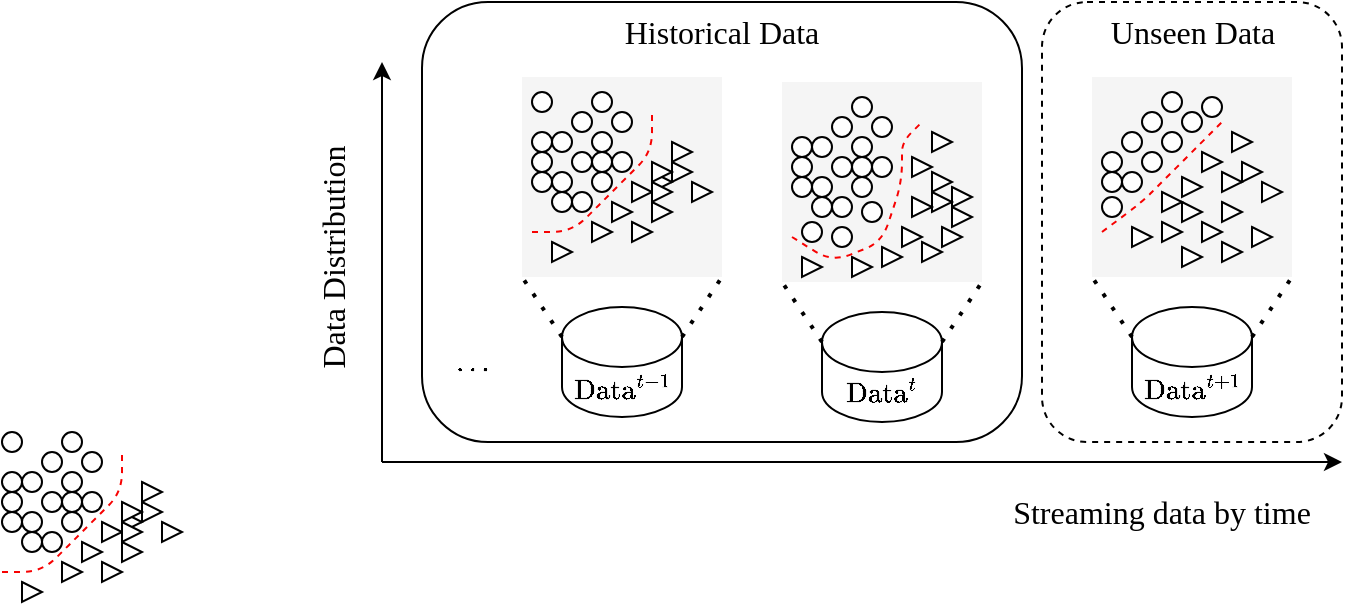 <mxfile version="24.2.1" type="github">
  <diagram name="第 1 页" id="Aiz--UUZdUcnCT9IVKQQ">
    <mxGraphModel dx="1363" dy="784" grid="1" gridSize="10" guides="1" tooltips="1" connect="1" arrows="1" fold="1" page="1" pageScale="1" pageWidth="827" pageHeight="1169" math="1" shadow="0">
      <root>
        <mxCell id="0" />
        <mxCell id="1" parent="0" />
        <mxCell id="erwJ2P51N1y5GZqrnZyB-3" value="" style="rounded=1;whiteSpace=wrap;html=1;" vertex="1" parent="1">
          <mxGeometry x="260" y="370" width="300" height="220" as="geometry" />
        </mxCell>
        <mxCell id="erwJ2P51N1y5GZqrnZyB-72" value="" style="rounded=0;whiteSpace=wrap;html=1;fillColor=#f5f5f5;fontColor=#333333;strokeColor=none;" vertex="1" parent="1">
          <mxGeometry x="310" y="407.5" width="100" height="100" as="geometry" />
        </mxCell>
        <mxCell id="erwJ2P51N1y5GZqrnZyB-1" value="" style="endArrow=classic;html=1;rounded=0;" edge="1" parent="1">
          <mxGeometry width="50" height="50" relative="1" as="geometry">
            <mxPoint x="240" y="600" as="sourcePoint" />
            <mxPoint x="240" y="400" as="targetPoint" />
          </mxGeometry>
        </mxCell>
        <mxCell id="erwJ2P51N1y5GZqrnZyB-2" value="" style="endArrow=classic;html=1;rounded=0;" edge="1" parent="1">
          <mxGeometry width="50" height="50" relative="1" as="geometry">
            <mxPoint x="240" y="600" as="sourcePoint" />
            <mxPoint x="720" y="600" as="targetPoint" />
          </mxGeometry>
        </mxCell>
        <mxCell id="erwJ2P51N1y5GZqrnZyB-4" value="" style="ellipse;whiteSpace=wrap;html=1;aspect=fixed;" vertex="1" parent="1">
          <mxGeometry x="60" y="605" width="10" height="10" as="geometry" />
        </mxCell>
        <mxCell id="erwJ2P51N1y5GZqrnZyB-5" value="" style="ellipse;whiteSpace=wrap;html=1;aspect=fixed;" vertex="1" parent="1">
          <mxGeometry x="80" y="615" width="10" height="10" as="geometry" />
        </mxCell>
        <mxCell id="erwJ2P51N1y5GZqrnZyB-6" value="" style="ellipse;whiteSpace=wrap;html=1;aspect=fixed;" vertex="1" parent="1">
          <mxGeometry x="60" y="625" width="10" height="10" as="geometry" />
        </mxCell>
        <mxCell id="erwJ2P51N1y5GZqrnZyB-7" value="" style="ellipse;whiteSpace=wrap;html=1;aspect=fixed;" vertex="1" parent="1">
          <mxGeometry x="70" y="595" width="10" height="10" as="geometry" />
        </mxCell>
        <mxCell id="erwJ2P51N1y5GZqrnZyB-8" value="" style="ellipse;whiteSpace=wrap;html=1;aspect=fixed;" vertex="1" parent="1">
          <mxGeometry x="80" y="605" width="10" height="10" as="geometry" />
        </mxCell>
        <mxCell id="erwJ2P51N1y5GZqrnZyB-9" value="" style="ellipse;whiteSpace=wrap;html=1;aspect=fixed;" vertex="1" parent="1">
          <mxGeometry x="90" y="615" width="10" height="10" as="geometry" />
        </mxCell>
        <mxCell id="erwJ2P51N1y5GZqrnZyB-10" value="" style="ellipse;whiteSpace=wrap;html=1;aspect=fixed;" vertex="1" parent="1">
          <mxGeometry x="70" y="615" width="10" height="10" as="geometry" />
        </mxCell>
        <mxCell id="erwJ2P51N1y5GZqrnZyB-11" value="" style="ellipse;whiteSpace=wrap;html=1;aspect=fixed;" vertex="1" parent="1">
          <mxGeometry x="50" y="615" width="10" height="10" as="geometry" />
        </mxCell>
        <mxCell id="erwJ2P51N1y5GZqrnZyB-12" value="" style="ellipse;whiteSpace=wrap;html=1;aspect=fixed;" vertex="1" parent="1">
          <mxGeometry x="80" y="585" width="10" height="10" as="geometry" />
        </mxCell>
        <mxCell id="erwJ2P51N1y5GZqrnZyB-13" value="" style="ellipse;whiteSpace=wrap;html=1;aspect=fixed;" vertex="1" parent="1">
          <mxGeometry x="50" y="585" width="10" height="10" as="geometry" />
        </mxCell>
        <mxCell id="erwJ2P51N1y5GZqrnZyB-14" value="" style="ellipse;whiteSpace=wrap;html=1;aspect=fixed;" vertex="1" parent="1">
          <mxGeometry x="50" y="605" width="10" height="10" as="geometry" />
        </mxCell>
        <mxCell id="erwJ2P51N1y5GZqrnZyB-16" value="" style="ellipse;whiteSpace=wrap;html=1;aspect=fixed;" vertex="1" parent="1">
          <mxGeometry x="70" y="635" width="10" height="10" as="geometry" />
        </mxCell>
        <mxCell id="erwJ2P51N1y5GZqrnZyB-17" value="" style="ellipse;whiteSpace=wrap;html=1;aspect=fixed;" vertex="1" parent="1">
          <mxGeometry x="80" y="625" width="10" height="10" as="geometry" />
        </mxCell>
        <mxCell id="erwJ2P51N1y5GZqrnZyB-18" value="" style="ellipse;whiteSpace=wrap;html=1;aspect=fixed;" vertex="1" parent="1">
          <mxGeometry x="50" y="625" width="10" height="10" as="geometry" />
        </mxCell>
        <mxCell id="erwJ2P51N1y5GZqrnZyB-19" value="" style="ellipse;whiteSpace=wrap;html=1;aspect=fixed;" vertex="1" parent="1">
          <mxGeometry x="90" y="595" width="10" height="10" as="geometry" />
        </mxCell>
        <mxCell id="erwJ2P51N1y5GZqrnZyB-20" value="" style="ellipse;whiteSpace=wrap;html=1;aspect=fixed;" vertex="1" parent="1">
          <mxGeometry x="60" y="635" width="10" height="10" as="geometry" />
        </mxCell>
        <mxCell id="erwJ2P51N1y5GZqrnZyB-21" value="" style="endArrow=none;dashed=1;html=1;rounded=1;strokeColor=#f70202;curved=0;" edge="1" parent="1">
          <mxGeometry width="50" height="50" relative="1" as="geometry">
            <mxPoint x="50" y="655" as="sourcePoint" />
            <mxPoint x="110" y="595" as="targetPoint" />
            <Array as="points">
              <mxPoint x="70" y="655" />
              <mxPoint x="90" y="635" />
              <mxPoint x="110" y="615" />
            </Array>
          </mxGeometry>
        </mxCell>
        <mxCell id="erwJ2P51N1y5GZqrnZyB-23" value="" style="triangle;whiteSpace=wrap;html=1;" vertex="1" parent="1">
          <mxGeometry x="120" y="610" width="10" height="10" as="geometry" />
        </mxCell>
        <mxCell id="erwJ2P51N1y5GZqrnZyB-24" value="" style="triangle;whiteSpace=wrap;html=1;" vertex="1" parent="1">
          <mxGeometry x="120" y="620" width="10" height="10" as="geometry" />
        </mxCell>
        <mxCell id="erwJ2P51N1y5GZqrnZyB-25" value="" style="triangle;whiteSpace=wrap;html=1;" vertex="1" parent="1">
          <mxGeometry x="130" y="630" width="10" height="10" as="geometry" />
        </mxCell>
        <mxCell id="erwJ2P51N1y5GZqrnZyB-28" value="" style="triangle;whiteSpace=wrap;html=1;" vertex="1" parent="1">
          <mxGeometry x="110" y="625" width="10" height="10" as="geometry" />
        </mxCell>
        <mxCell id="erwJ2P51N1y5GZqrnZyB-33" value="" style="triangle;whiteSpace=wrap;html=1;" vertex="1" parent="1">
          <mxGeometry x="100" y="630" width="10" height="10" as="geometry" />
        </mxCell>
        <mxCell id="erwJ2P51N1y5GZqrnZyB-34" value="" style="triangle;whiteSpace=wrap;html=1;" vertex="1" parent="1">
          <mxGeometry x="110" y="630" width="10" height="10" as="geometry" />
        </mxCell>
        <mxCell id="erwJ2P51N1y5GZqrnZyB-35" value="" style="triangle;whiteSpace=wrap;html=1;" vertex="1" parent="1">
          <mxGeometry x="90" y="640" width="10" height="10" as="geometry" />
        </mxCell>
        <mxCell id="erwJ2P51N1y5GZqrnZyB-36" value="" style="triangle;whiteSpace=wrap;html=1;" vertex="1" parent="1">
          <mxGeometry x="110" y="640" width="10" height="10" as="geometry" />
        </mxCell>
        <mxCell id="erwJ2P51N1y5GZqrnZyB-37" value="" style="triangle;whiteSpace=wrap;html=1;" vertex="1" parent="1">
          <mxGeometry x="80" y="650" width="10" height="10" as="geometry" />
        </mxCell>
        <mxCell id="erwJ2P51N1y5GZqrnZyB-40" value="" style="triangle;whiteSpace=wrap;html=1;" vertex="1" parent="1">
          <mxGeometry x="100" y="650" width="10" height="10" as="geometry" />
        </mxCell>
        <mxCell id="erwJ2P51N1y5GZqrnZyB-41" value="" style="triangle;whiteSpace=wrap;html=1;" vertex="1" parent="1">
          <mxGeometry x="110" y="620" width="10" height="10" as="geometry" />
        </mxCell>
        <mxCell id="erwJ2P51N1y5GZqrnZyB-42" value="" style="triangle;whiteSpace=wrap;html=1;" vertex="1" parent="1">
          <mxGeometry x="60" y="660" width="10" height="10" as="geometry" />
        </mxCell>
        <mxCell id="erwJ2P51N1y5GZqrnZyB-43" value="" style="ellipse;whiteSpace=wrap;html=1;aspect=fixed;" vertex="1" parent="1">
          <mxGeometry x="325" y="435" width="10" height="10" as="geometry" />
        </mxCell>
        <mxCell id="erwJ2P51N1y5GZqrnZyB-44" value="" style="ellipse;whiteSpace=wrap;html=1;aspect=fixed;" vertex="1" parent="1">
          <mxGeometry x="345" y="445" width="10" height="10" as="geometry" />
        </mxCell>
        <mxCell id="erwJ2P51N1y5GZqrnZyB-45" value="" style="ellipse;whiteSpace=wrap;html=1;aspect=fixed;" vertex="1" parent="1">
          <mxGeometry x="325" y="455" width="10" height="10" as="geometry" />
        </mxCell>
        <mxCell id="erwJ2P51N1y5GZqrnZyB-46" value="" style="ellipse;whiteSpace=wrap;html=1;aspect=fixed;" vertex="1" parent="1">
          <mxGeometry x="335" y="425" width="10" height="10" as="geometry" />
        </mxCell>
        <mxCell id="erwJ2P51N1y5GZqrnZyB-47" value="" style="ellipse;whiteSpace=wrap;html=1;aspect=fixed;" vertex="1" parent="1">
          <mxGeometry x="345" y="435" width="10" height="10" as="geometry" />
        </mxCell>
        <mxCell id="erwJ2P51N1y5GZqrnZyB-48" value="" style="ellipse;whiteSpace=wrap;html=1;aspect=fixed;" vertex="1" parent="1">
          <mxGeometry x="355" y="445" width="10" height="10" as="geometry" />
        </mxCell>
        <mxCell id="erwJ2P51N1y5GZqrnZyB-49" value="" style="ellipse;whiteSpace=wrap;html=1;aspect=fixed;" vertex="1" parent="1">
          <mxGeometry x="335" y="445" width="10" height="10" as="geometry" />
        </mxCell>
        <mxCell id="erwJ2P51N1y5GZqrnZyB-50" value="" style="ellipse;whiteSpace=wrap;html=1;aspect=fixed;" vertex="1" parent="1">
          <mxGeometry x="315" y="445" width="10" height="10" as="geometry" />
        </mxCell>
        <mxCell id="erwJ2P51N1y5GZqrnZyB-51" value="" style="ellipse;whiteSpace=wrap;html=1;aspect=fixed;" vertex="1" parent="1">
          <mxGeometry x="345" y="415" width="10" height="10" as="geometry" />
        </mxCell>
        <mxCell id="erwJ2P51N1y5GZqrnZyB-52" value="" style="ellipse;whiteSpace=wrap;html=1;aspect=fixed;" vertex="1" parent="1">
          <mxGeometry x="315" y="415" width="10" height="10" as="geometry" />
        </mxCell>
        <mxCell id="erwJ2P51N1y5GZqrnZyB-53" value="" style="ellipse;whiteSpace=wrap;html=1;aspect=fixed;" vertex="1" parent="1">
          <mxGeometry x="315" y="435" width="10" height="10" as="geometry" />
        </mxCell>
        <mxCell id="erwJ2P51N1y5GZqrnZyB-54" value="" style="ellipse;whiteSpace=wrap;html=1;aspect=fixed;" vertex="1" parent="1">
          <mxGeometry x="335" y="465" width="10" height="10" as="geometry" />
        </mxCell>
        <mxCell id="erwJ2P51N1y5GZqrnZyB-55" value="" style="ellipse;whiteSpace=wrap;html=1;aspect=fixed;" vertex="1" parent="1">
          <mxGeometry x="345" y="455" width="10" height="10" as="geometry" />
        </mxCell>
        <mxCell id="erwJ2P51N1y5GZqrnZyB-56" value="" style="ellipse;whiteSpace=wrap;html=1;aspect=fixed;" vertex="1" parent="1">
          <mxGeometry x="315" y="455" width="10" height="10" as="geometry" />
        </mxCell>
        <mxCell id="erwJ2P51N1y5GZqrnZyB-57" value="" style="ellipse;whiteSpace=wrap;html=1;aspect=fixed;" vertex="1" parent="1">
          <mxGeometry x="355" y="425" width="10" height="10" as="geometry" />
        </mxCell>
        <mxCell id="erwJ2P51N1y5GZqrnZyB-58" value="" style="ellipse;whiteSpace=wrap;html=1;aspect=fixed;" vertex="1" parent="1">
          <mxGeometry x="325" y="465" width="10" height="10" as="geometry" />
        </mxCell>
        <mxCell id="erwJ2P51N1y5GZqrnZyB-59" value="" style="endArrow=none;dashed=1;html=1;rounded=1;strokeColor=#f70202;curved=0;" edge="1" parent="1">
          <mxGeometry width="50" height="50" relative="1" as="geometry">
            <mxPoint x="315" y="485" as="sourcePoint" />
            <mxPoint x="375" y="425" as="targetPoint" />
            <Array as="points">
              <mxPoint x="335" y="485" />
              <mxPoint x="355" y="465" />
              <mxPoint x="375" y="445" />
            </Array>
          </mxGeometry>
        </mxCell>
        <mxCell id="erwJ2P51N1y5GZqrnZyB-60" value="" style="triangle;whiteSpace=wrap;html=1;" vertex="1" parent="1">
          <mxGeometry x="385" y="440" width="10" height="10" as="geometry" />
        </mxCell>
        <mxCell id="erwJ2P51N1y5GZqrnZyB-61" value="" style="triangle;whiteSpace=wrap;html=1;" vertex="1" parent="1">
          <mxGeometry x="385" y="450" width="10" height="10" as="geometry" />
        </mxCell>
        <mxCell id="erwJ2P51N1y5GZqrnZyB-62" value="" style="triangle;whiteSpace=wrap;html=1;" vertex="1" parent="1">
          <mxGeometry x="395" y="460" width="10" height="10" as="geometry" />
        </mxCell>
        <mxCell id="erwJ2P51N1y5GZqrnZyB-63" value="" style="triangle;whiteSpace=wrap;html=1;" vertex="1" parent="1">
          <mxGeometry x="375" y="455" width="10" height="10" as="geometry" />
        </mxCell>
        <mxCell id="erwJ2P51N1y5GZqrnZyB-64" value="" style="triangle;whiteSpace=wrap;html=1;" vertex="1" parent="1">
          <mxGeometry x="365" y="460" width="10" height="10" as="geometry" />
        </mxCell>
        <mxCell id="erwJ2P51N1y5GZqrnZyB-65" value="" style="triangle;whiteSpace=wrap;html=1;" vertex="1" parent="1">
          <mxGeometry x="375" y="460" width="10" height="10" as="geometry" />
        </mxCell>
        <mxCell id="erwJ2P51N1y5GZqrnZyB-66" value="" style="triangle;whiteSpace=wrap;html=1;" vertex="1" parent="1">
          <mxGeometry x="355" y="470" width="10" height="10" as="geometry" />
        </mxCell>
        <mxCell id="erwJ2P51N1y5GZqrnZyB-67" value="" style="triangle;whiteSpace=wrap;html=1;" vertex="1" parent="1">
          <mxGeometry x="375" y="470" width="10" height="10" as="geometry" />
        </mxCell>
        <mxCell id="erwJ2P51N1y5GZqrnZyB-68" value="" style="triangle;whiteSpace=wrap;html=1;" vertex="1" parent="1">
          <mxGeometry x="345" y="480" width="10" height="10" as="geometry" />
        </mxCell>
        <mxCell id="erwJ2P51N1y5GZqrnZyB-69" value="" style="triangle;whiteSpace=wrap;html=1;" vertex="1" parent="1">
          <mxGeometry x="365" y="480" width="10" height="10" as="geometry" />
        </mxCell>
        <mxCell id="erwJ2P51N1y5GZqrnZyB-70" value="" style="triangle;whiteSpace=wrap;html=1;" vertex="1" parent="1">
          <mxGeometry x="375" y="450" width="10" height="10" as="geometry" />
        </mxCell>
        <mxCell id="erwJ2P51N1y5GZqrnZyB-71" value="" style="triangle;whiteSpace=wrap;html=1;" vertex="1" parent="1">
          <mxGeometry x="325" y="490" width="10" height="10" as="geometry" />
        </mxCell>
        <mxCell id="erwJ2P51N1y5GZqrnZyB-73" value="\(\text{Data}^{t-1}\)" style="shape=cylinder3;whiteSpace=wrap;html=1;boundedLbl=1;backgroundOutline=1;size=15;" vertex="1" parent="1">
          <mxGeometry x="330" y="522.5" width="60" height="55" as="geometry" />
        </mxCell>
        <mxCell id="erwJ2P51N1y5GZqrnZyB-76" value="" style="endArrow=none;dashed=1;html=1;dashPattern=1 3;strokeWidth=2;rounded=0;entryX=0;entryY=1;entryDx=0;entryDy=0;exitX=0;exitY=0;exitDx=0;exitDy=15;exitPerimeter=0;" edge="1" parent="1" source="erwJ2P51N1y5GZqrnZyB-73" target="erwJ2P51N1y5GZqrnZyB-72">
          <mxGeometry width="50" height="50" relative="1" as="geometry">
            <mxPoint x="330" y="535" as="sourcePoint" />
            <mxPoint x="310" y="515" as="targetPoint" />
          </mxGeometry>
        </mxCell>
        <mxCell id="erwJ2P51N1y5GZqrnZyB-77" value="" style="endArrow=none;dashed=1;html=1;dashPattern=1 3;strokeWidth=2;rounded=0;entryX=1;entryY=1;entryDx=0;entryDy=0;exitX=1;exitY=0;exitDx=0;exitDy=15;exitPerimeter=0;" edge="1" parent="1" source="erwJ2P51N1y5GZqrnZyB-73" target="erwJ2P51N1y5GZqrnZyB-72">
          <mxGeometry width="50" height="50" relative="1" as="geometry">
            <mxPoint x="370" y="650" as="sourcePoint" />
            <mxPoint x="420" y="600" as="targetPoint" />
          </mxGeometry>
        </mxCell>
        <mxCell id="erwJ2P51N1y5GZqrnZyB-78" value="$$\mathbf{\dots}$$" style="text;html=1;align=center;verticalAlign=middle;whiteSpace=wrap;rounded=0;" vertex="1" parent="1">
          <mxGeometry x="255" y="535" width="60" height="30" as="geometry" />
        </mxCell>
        <mxCell id="erwJ2P51N1y5GZqrnZyB-79" value="" style="rounded=0;whiteSpace=wrap;html=1;fillColor=#f5f5f5;fontColor=#333333;strokeColor=none;" vertex="1" parent="1">
          <mxGeometry x="440" y="410" width="100" height="100" as="geometry" />
        </mxCell>
        <mxCell id="erwJ2P51N1y5GZqrnZyB-80" value="" style="ellipse;whiteSpace=wrap;html=1;aspect=fixed;" vertex="1" parent="1">
          <mxGeometry x="455" y="437.5" width="10" height="10" as="geometry" />
        </mxCell>
        <mxCell id="erwJ2P51N1y5GZqrnZyB-81" value="" style="ellipse;whiteSpace=wrap;html=1;aspect=fixed;" vertex="1" parent="1">
          <mxGeometry x="475" y="447.5" width="10" height="10" as="geometry" />
        </mxCell>
        <mxCell id="erwJ2P51N1y5GZqrnZyB-82" value="" style="ellipse;whiteSpace=wrap;html=1;aspect=fixed;" vertex="1" parent="1">
          <mxGeometry x="455" y="457.5" width="10" height="10" as="geometry" />
        </mxCell>
        <mxCell id="erwJ2P51N1y5GZqrnZyB-83" value="" style="ellipse;whiteSpace=wrap;html=1;aspect=fixed;" vertex="1" parent="1">
          <mxGeometry x="465" y="427.5" width="10" height="10" as="geometry" />
        </mxCell>
        <mxCell id="erwJ2P51N1y5GZqrnZyB-84" value="" style="ellipse;whiteSpace=wrap;html=1;aspect=fixed;" vertex="1" parent="1">
          <mxGeometry x="475" y="437.5" width="10" height="10" as="geometry" />
        </mxCell>
        <mxCell id="erwJ2P51N1y5GZqrnZyB-85" value="" style="ellipse;whiteSpace=wrap;html=1;aspect=fixed;" vertex="1" parent="1">
          <mxGeometry x="485" y="447.5" width="10" height="10" as="geometry" />
        </mxCell>
        <mxCell id="erwJ2P51N1y5GZqrnZyB-86" value="" style="ellipse;whiteSpace=wrap;html=1;aspect=fixed;" vertex="1" parent="1">
          <mxGeometry x="465" y="447.5" width="10" height="10" as="geometry" />
        </mxCell>
        <mxCell id="erwJ2P51N1y5GZqrnZyB-87" value="" style="ellipse;whiteSpace=wrap;html=1;aspect=fixed;" vertex="1" parent="1">
          <mxGeometry x="445" y="447.5" width="10" height="10" as="geometry" />
        </mxCell>
        <mxCell id="erwJ2P51N1y5GZqrnZyB-88" value="" style="ellipse;whiteSpace=wrap;html=1;aspect=fixed;" vertex="1" parent="1">
          <mxGeometry x="475" y="417.5" width="10" height="10" as="geometry" />
        </mxCell>
        <mxCell id="erwJ2P51N1y5GZqrnZyB-89" value="" style="ellipse;whiteSpace=wrap;html=1;aspect=fixed;" vertex="1" parent="1">
          <mxGeometry x="480" y="470" width="10" height="10" as="geometry" />
        </mxCell>
        <mxCell id="erwJ2P51N1y5GZqrnZyB-90" value="" style="ellipse;whiteSpace=wrap;html=1;aspect=fixed;" vertex="1" parent="1">
          <mxGeometry x="445" y="437.5" width="10" height="10" as="geometry" />
        </mxCell>
        <mxCell id="erwJ2P51N1y5GZqrnZyB-91" value="" style="ellipse;whiteSpace=wrap;html=1;aspect=fixed;" vertex="1" parent="1">
          <mxGeometry x="465" y="467.5" width="10" height="10" as="geometry" />
        </mxCell>
        <mxCell id="erwJ2P51N1y5GZqrnZyB-92" value="" style="ellipse;whiteSpace=wrap;html=1;aspect=fixed;" vertex="1" parent="1">
          <mxGeometry x="475" y="457.5" width="10" height="10" as="geometry" />
        </mxCell>
        <mxCell id="erwJ2P51N1y5GZqrnZyB-93" value="" style="ellipse;whiteSpace=wrap;html=1;aspect=fixed;" vertex="1" parent="1">
          <mxGeometry x="445" y="457.5" width="10" height="10" as="geometry" />
        </mxCell>
        <mxCell id="erwJ2P51N1y5GZqrnZyB-94" value="" style="ellipse;whiteSpace=wrap;html=1;aspect=fixed;" vertex="1" parent="1">
          <mxGeometry x="485" y="427.5" width="10" height="10" as="geometry" />
        </mxCell>
        <mxCell id="erwJ2P51N1y5GZqrnZyB-95" value="" style="ellipse;whiteSpace=wrap;html=1;aspect=fixed;" vertex="1" parent="1">
          <mxGeometry x="455" y="467.5" width="10" height="10" as="geometry" />
        </mxCell>
        <mxCell id="erwJ2P51N1y5GZqrnZyB-96" value="" style="endArrow=none;dashed=1;html=1;rounded=1;strokeColor=#f70202;curved=0;" edge="1" parent="1">
          <mxGeometry width="50" height="50" relative="1" as="geometry">
            <mxPoint x="445" y="487.5" as="sourcePoint" />
            <mxPoint x="510" y="430" as="targetPoint" />
            <Array as="points">
              <mxPoint x="465" y="500" />
              <mxPoint x="490" y="490" />
              <mxPoint x="500" y="460" />
              <mxPoint x="500" y="440" />
            </Array>
          </mxGeometry>
        </mxCell>
        <mxCell id="erwJ2P51N1y5GZqrnZyB-97" value="" style="triangle;whiteSpace=wrap;html=1;" vertex="1" parent="1">
          <mxGeometry x="515" y="435" width="10" height="10" as="geometry" />
        </mxCell>
        <mxCell id="erwJ2P51N1y5GZqrnZyB-98" value="" style="triangle;whiteSpace=wrap;html=1;" vertex="1" parent="1">
          <mxGeometry x="520" y="482.5" width="10" height="10" as="geometry" />
        </mxCell>
        <mxCell id="erwJ2P51N1y5GZqrnZyB-99" value="" style="triangle;whiteSpace=wrap;html=1;" vertex="1" parent="1">
          <mxGeometry x="525" y="462.5" width="10" height="10" as="geometry" />
        </mxCell>
        <mxCell id="erwJ2P51N1y5GZqrnZyB-100" value="" style="triangle;whiteSpace=wrap;html=1;" vertex="1" parent="1">
          <mxGeometry x="515" y="465" width="10" height="10" as="geometry" />
        </mxCell>
        <mxCell id="erwJ2P51N1y5GZqrnZyB-101" value="" style="triangle;whiteSpace=wrap;html=1;" vertex="1" parent="1">
          <mxGeometry x="515" y="455" width="10" height="10" as="geometry" />
        </mxCell>
        <mxCell id="erwJ2P51N1y5GZqrnZyB-102" value="" style="triangle;whiteSpace=wrap;html=1;" vertex="1" parent="1">
          <mxGeometry x="525" y="472.5" width="10" height="10" as="geometry" />
        </mxCell>
        <mxCell id="erwJ2P51N1y5GZqrnZyB-103" value="" style="triangle;whiteSpace=wrap;html=1;" vertex="1" parent="1">
          <mxGeometry x="505" y="447.5" width="10" height="10" as="geometry" />
        </mxCell>
        <mxCell id="erwJ2P51N1y5GZqrnZyB-104" value="" style="triangle;whiteSpace=wrap;html=1;" vertex="1" parent="1">
          <mxGeometry x="505" y="467.5" width="10" height="10" as="geometry" />
        </mxCell>
        <mxCell id="erwJ2P51N1y5GZqrnZyB-105" value="" style="triangle;whiteSpace=wrap;html=1;" vertex="1" parent="1">
          <mxGeometry x="490" y="492.5" width="10" height="10" as="geometry" />
        </mxCell>
        <mxCell id="erwJ2P51N1y5GZqrnZyB-106" value="" style="triangle;whiteSpace=wrap;html=1;" vertex="1" parent="1">
          <mxGeometry x="500" y="482.5" width="10" height="10" as="geometry" />
        </mxCell>
        <mxCell id="erwJ2P51N1y5GZqrnZyB-107" value="" style="triangle;whiteSpace=wrap;html=1;" vertex="1" parent="1">
          <mxGeometry x="510" y="490" width="10" height="10" as="geometry" />
        </mxCell>
        <mxCell id="erwJ2P51N1y5GZqrnZyB-108" value="" style="triangle;whiteSpace=wrap;html=1;" vertex="1" parent="1">
          <mxGeometry x="475" y="497.5" width="10" height="10" as="geometry" />
        </mxCell>
        <mxCell id="erwJ2P51N1y5GZqrnZyB-109" value="\(\text{Data}^{t}\)" style="shape=cylinder3;whiteSpace=wrap;html=1;boundedLbl=1;backgroundOutline=1;size=15;" vertex="1" parent="1">
          <mxGeometry x="460" y="525" width="60" height="55" as="geometry" />
        </mxCell>
        <mxCell id="erwJ2P51N1y5GZqrnZyB-110" value="" style="endArrow=none;dashed=1;html=1;dashPattern=1 3;strokeWidth=2;rounded=0;entryX=0;entryY=1;entryDx=0;entryDy=0;exitX=0;exitY=0;exitDx=0;exitDy=15;exitPerimeter=0;" edge="1" parent="1" source="erwJ2P51N1y5GZqrnZyB-109" target="erwJ2P51N1y5GZqrnZyB-79">
          <mxGeometry width="50" height="50" relative="1" as="geometry">
            <mxPoint x="460" y="537.5" as="sourcePoint" />
            <mxPoint x="440" y="517.5" as="targetPoint" />
          </mxGeometry>
        </mxCell>
        <mxCell id="erwJ2P51N1y5GZqrnZyB-111" value="" style="endArrow=none;dashed=1;html=1;dashPattern=1 3;strokeWidth=2;rounded=0;entryX=1;entryY=1;entryDx=0;entryDy=0;exitX=1;exitY=0;exitDx=0;exitDy=15;exitPerimeter=0;" edge="1" parent="1" source="erwJ2P51N1y5GZqrnZyB-109" target="erwJ2P51N1y5GZqrnZyB-79">
          <mxGeometry width="50" height="50" relative="1" as="geometry">
            <mxPoint x="500" y="652.5" as="sourcePoint" />
            <mxPoint x="550" y="602.5" as="targetPoint" />
          </mxGeometry>
        </mxCell>
        <mxCell id="erwJ2P51N1y5GZqrnZyB-112" value="" style="triangle;whiteSpace=wrap;html=1;" vertex="1" parent="1">
          <mxGeometry x="450" y="497.5" width="10" height="10" as="geometry" />
        </mxCell>
        <mxCell id="erwJ2P51N1y5GZqrnZyB-113" value="" style="ellipse;whiteSpace=wrap;html=1;aspect=fixed;" vertex="1" parent="1">
          <mxGeometry x="465" y="482.5" width="10" height="10" as="geometry" />
        </mxCell>
        <mxCell id="erwJ2P51N1y5GZqrnZyB-114" value="" style="ellipse;whiteSpace=wrap;html=1;aspect=fixed;" vertex="1" parent="1">
          <mxGeometry x="450" y="480" width="10" height="10" as="geometry" />
        </mxCell>
        <mxCell id="erwJ2P51N1y5GZqrnZyB-115" value="" style="rounded=1;whiteSpace=wrap;html=1;dashed=1;" vertex="1" parent="1">
          <mxGeometry x="570" y="370" width="150" height="220" as="geometry" />
        </mxCell>
        <mxCell id="erwJ2P51N1y5GZqrnZyB-116" value="" style="rounded=0;whiteSpace=wrap;html=1;fillColor=#f5f5f5;fontColor=#333333;strokeColor=none;" vertex="1" parent="1">
          <mxGeometry x="595" y="407.5" width="100" height="100" as="geometry" />
        </mxCell>
        <mxCell id="erwJ2P51N1y5GZqrnZyB-117" value="" style="ellipse;whiteSpace=wrap;html=1;aspect=fixed;" vertex="1" parent="1">
          <mxGeometry x="610" y="435" width="10" height="10" as="geometry" />
        </mxCell>
        <mxCell id="erwJ2P51N1y5GZqrnZyB-119" value="" style="ellipse;whiteSpace=wrap;html=1;aspect=fixed;" vertex="1" parent="1">
          <mxGeometry x="610" y="455" width="10" height="10" as="geometry" />
        </mxCell>
        <mxCell id="erwJ2P51N1y5GZqrnZyB-120" value="" style="ellipse;whiteSpace=wrap;html=1;aspect=fixed;" vertex="1" parent="1">
          <mxGeometry x="620" y="425" width="10" height="10" as="geometry" />
        </mxCell>
        <mxCell id="erwJ2P51N1y5GZqrnZyB-121" value="" style="ellipse;whiteSpace=wrap;html=1;aspect=fixed;" vertex="1" parent="1">
          <mxGeometry x="630" y="435" width="10" height="10" as="geometry" />
        </mxCell>
        <mxCell id="erwJ2P51N1y5GZqrnZyB-123" value="" style="ellipse;whiteSpace=wrap;html=1;aspect=fixed;" vertex="1" parent="1">
          <mxGeometry x="620" y="445" width="10" height="10" as="geometry" />
        </mxCell>
        <mxCell id="erwJ2P51N1y5GZqrnZyB-124" value="" style="ellipse;whiteSpace=wrap;html=1;aspect=fixed;" vertex="1" parent="1">
          <mxGeometry x="600" y="445" width="10" height="10" as="geometry" />
        </mxCell>
        <mxCell id="erwJ2P51N1y5GZqrnZyB-125" value="" style="ellipse;whiteSpace=wrap;html=1;aspect=fixed;" vertex="1" parent="1">
          <mxGeometry x="630" y="415" width="10" height="10" as="geometry" />
        </mxCell>
        <mxCell id="erwJ2P51N1y5GZqrnZyB-126" value="" style="ellipse;whiteSpace=wrap;html=1;aspect=fixed;" vertex="1" parent="1">
          <mxGeometry x="600" y="467.5" width="10" height="10" as="geometry" />
        </mxCell>
        <mxCell id="erwJ2P51N1y5GZqrnZyB-127" value="" style="ellipse;whiteSpace=wrap;html=1;aspect=fixed;" vertex="1" parent="1">
          <mxGeometry x="650" y="417.5" width="10" height="10" as="geometry" />
        </mxCell>
        <mxCell id="erwJ2P51N1y5GZqrnZyB-130" value="" style="ellipse;whiteSpace=wrap;html=1;aspect=fixed;" vertex="1" parent="1">
          <mxGeometry x="600" y="455" width="10" height="10" as="geometry" />
        </mxCell>
        <mxCell id="erwJ2P51N1y5GZqrnZyB-131" value="" style="ellipse;whiteSpace=wrap;html=1;aspect=fixed;" vertex="1" parent="1">
          <mxGeometry x="640" y="425" width="10" height="10" as="geometry" />
        </mxCell>
        <mxCell id="erwJ2P51N1y5GZqrnZyB-133" value="" style="endArrow=none;dashed=1;html=1;rounded=1;strokeColor=#f70202;curved=0;" edge="1" parent="1">
          <mxGeometry width="50" height="50" relative="1" as="geometry">
            <mxPoint x="600" y="485" as="sourcePoint" />
            <mxPoint x="660" y="430" as="targetPoint" />
            <Array as="points">
              <mxPoint x="620" y="470" />
              <mxPoint x="630" y="460" />
              <mxPoint x="650" y="440" />
            </Array>
          </mxGeometry>
        </mxCell>
        <mxCell id="erwJ2P51N1y5GZqrnZyB-134" value="" style="triangle;whiteSpace=wrap;html=1;" vertex="1" parent="1">
          <mxGeometry x="665" y="435" width="10" height="10" as="geometry" />
        </mxCell>
        <mxCell id="erwJ2P51N1y5GZqrnZyB-135" value="" style="triangle;whiteSpace=wrap;html=1;" vertex="1" parent="1">
          <mxGeometry x="670" y="450" width="10" height="10" as="geometry" />
        </mxCell>
        <mxCell id="erwJ2P51N1y5GZqrnZyB-136" value="" style="triangle;whiteSpace=wrap;html=1;" vertex="1" parent="1">
          <mxGeometry x="680" y="460" width="10" height="10" as="geometry" />
        </mxCell>
        <mxCell id="erwJ2P51N1y5GZqrnZyB-137" value="" style="triangle;whiteSpace=wrap;html=1;" vertex="1" parent="1">
          <mxGeometry x="660" y="455" width="10" height="10" as="geometry" />
        </mxCell>
        <mxCell id="erwJ2P51N1y5GZqrnZyB-138" value="" style="triangle;whiteSpace=wrap;html=1;" vertex="1" parent="1">
          <mxGeometry x="640" y="457.5" width="10" height="10" as="geometry" />
        </mxCell>
        <mxCell id="erwJ2P51N1y5GZqrnZyB-139" value="" style="triangle;whiteSpace=wrap;html=1;" vertex="1" parent="1">
          <mxGeometry x="630" y="465" width="10" height="10" as="geometry" />
        </mxCell>
        <mxCell id="erwJ2P51N1y5GZqrnZyB-140" value="" style="triangle;whiteSpace=wrap;html=1;" vertex="1" parent="1">
          <mxGeometry x="640" y="470" width="10" height="10" as="geometry" />
        </mxCell>
        <mxCell id="erwJ2P51N1y5GZqrnZyB-141" value="" style="triangle;whiteSpace=wrap;html=1;" vertex="1" parent="1">
          <mxGeometry x="660" y="470" width="10" height="10" as="geometry" />
        </mxCell>
        <mxCell id="erwJ2P51N1y5GZqrnZyB-142" value="" style="triangle;whiteSpace=wrap;html=1;" vertex="1" parent="1">
          <mxGeometry x="630" y="480" width="10" height="10" as="geometry" />
        </mxCell>
        <mxCell id="erwJ2P51N1y5GZqrnZyB-143" value="" style="triangle;whiteSpace=wrap;html=1;" vertex="1" parent="1">
          <mxGeometry x="650" y="480" width="10" height="10" as="geometry" />
        </mxCell>
        <mxCell id="erwJ2P51N1y5GZqrnZyB-144" value="" style="triangle;whiteSpace=wrap;html=1;" vertex="1" parent="1">
          <mxGeometry x="650" y="445" width="10" height="10" as="geometry" />
        </mxCell>
        <mxCell id="erwJ2P51N1y5GZqrnZyB-145" value="" style="triangle;whiteSpace=wrap;html=1;" vertex="1" parent="1">
          <mxGeometry x="615" y="482.5" width="10" height="10" as="geometry" />
        </mxCell>
        <mxCell id="erwJ2P51N1y5GZqrnZyB-146" value="\(\text{Data}^{t+1}\)" style="shape=cylinder3;whiteSpace=wrap;html=1;boundedLbl=1;backgroundOutline=1;size=15;" vertex="1" parent="1">
          <mxGeometry x="615" y="522.5" width="60" height="55" as="geometry" />
        </mxCell>
        <mxCell id="erwJ2P51N1y5GZqrnZyB-147" value="" style="endArrow=none;dashed=1;html=1;dashPattern=1 3;strokeWidth=2;rounded=0;entryX=0;entryY=1;entryDx=0;entryDy=0;exitX=0;exitY=0;exitDx=0;exitDy=15;exitPerimeter=0;" edge="1" parent="1" source="erwJ2P51N1y5GZqrnZyB-146" target="erwJ2P51N1y5GZqrnZyB-116">
          <mxGeometry width="50" height="50" relative="1" as="geometry">
            <mxPoint x="615" y="535" as="sourcePoint" />
            <mxPoint x="595" y="515" as="targetPoint" />
          </mxGeometry>
        </mxCell>
        <mxCell id="erwJ2P51N1y5GZqrnZyB-148" value="" style="endArrow=none;dashed=1;html=1;dashPattern=1 3;strokeWidth=2;rounded=0;entryX=1;entryY=1;entryDx=0;entryDy=0;exitX=1;exitY=0;exitDx=0;exitDy=15;exitPerimeter=0;" edge="1" parent="1" source="erwJ2P51N1y5GZqrnZyB-146" target="erwJ2P51N1y5GZqrnZyB-116">
          <mxGeometry width="50" height="50" relative="1" as="geometry">
            <mxPoint x="655" y="650" as="sourcePoint" />
            <mxPoint x="705" y="600" as="targetPoint" />
          </mxGeometry>
        </mxCell>
        <mxCell id="erwJ2P51N1y5GZqrnZyB-186" value="" style="triangle;whiteSpace=wrap;html=1;" vertex="1" parent="1">
          <mxGeometry x="660" y="490" width="10" height="10" as="geometry" />
        </mxCell>
        <mxCell id="erwJ2P51N1y5GZqrnZyB-187" value="" style="triangle;whiteSpace=wrap;html=1;" vertex="1" parent="1">
          <mxGeometry x="675" y="482.5" width="10" height="10" as="geometry" />
        </mxCell>
        <mxCell id="erwJ2P51N1y5GZqrnZyB-188" value="" style="triangle;whiteSpace=wrap;html=1;" vertex="1" parent="1">
          <mxGeometry x="640" y="492.5" width="10" height="10" as="geometry" />
        </mxCell>
        <mxCell id="erwJ2P51N1y5GZqrnZyB-189" value="&lt;font style=&quot;font-size: 16px;&quot; face=&quot;Times New Roman&quot;&gt;Historical Data&lt;/font&gt;" style="text;html=1;align=center;verticalAlign=middle;whiteSpace=wrap;rounded=0;" vertex="1" parent="1">
          <mxGeometry x="305" y="370" width="210" height="30" as="geometry" />
        </mxCell>
        <mxCell id="erwJ2P51N1y5GZqrnZyB-190" value="&lt;font style=&quot;font-size: 16px;&quot; face=&quot;Times New Roman&quot;&gt;Unseen Data&lt;/font&gt;" style="text;html=1;align=center;verticalAlign=middle;whiteSpace=wrap;rounded=0;" vertex="1" parent="1">
          <mxGeometry x="577.5" y="370" width="135" height="30" as="geometry" />
        </mxCell>
        <mxCell id="erwJ2P51N1y5GZqrnZyB-191" value="&lt;font face=&quot;Times New Roman&quot;&gt;&lt;span style=&quot;font-size: 16px;&quot;&gt;Streaming data by time&lt;/span&gt;&lt;/font&gt;" style="text;html=1;align=center;verticalAlign=middle;whiteSpace=wrap;rounded=0;" vertex="1" parent="1">
          <mxGeometry x="540" y="610" width="180" height="30" as="geometry" />
        </mxCell>
        <mxCell id="erwJ2P51N1y5GZqrnZyB-193" value="&lt;font face=&quot;Times New Roman&quot;&gt;&lt;span style=&quot;font-size: 16px;&quot;&gt;Data Distribution&lt;/span&gt;&lt;/font&gt;" style="text;html=1;align=center;verticalAlign=middle;whiteSpace=wrap;rounded=0;rotation=-90;" vertex="1" parent="1">
          <mxGeometry x="125" y="482.5" width="180" height="30" as="geometry" />
        </mxCell>
      </root>
    </mxGraphModel>
  </diagram>
</mxfile>
